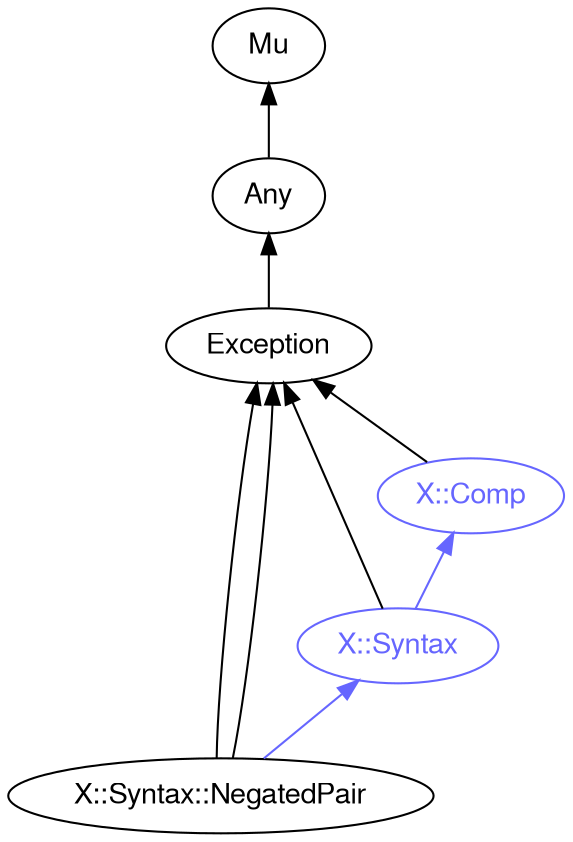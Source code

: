 digraph "perl6-type-graph" {
    rankdir=BT;
    splines=polyline;
    overlap=false; 
    // Types
    "X::Syntax::NegatedPair" [color="#000000", fontcolor="#000000", href="/type/X::Syntax::NegatedPair", fontname="FreeSans"];
    "Mu" [color="#000000", fontcolor="#000000", href="/type/Mu", fontname="FreeSans"];
    "Any" [color="#000000", fontcolor="#000000", href="/type/Any", fontname="FreeSans"];
    "Exception" [color="#000000", fontcolor="#000000", href="/type/Exception", fontname="FreeSans"];
    "X::Comp" [color="#6666FF", fontcolor="#6666FF", href="/type/X::Comp", fontname="FreeSans"];
    "X::Syntax" [color="#6666FF", fontcolor="#6666FF", href="/type/X::Syntax", fontname="FreeSans"];

    // Superclasses
    "X::Syntax::NegatedPair" -> "Exception" [color="#000000"];
    "X::Syntax::NegatedPair" -> "Exception" [color="#000000"];
    "Any" -> "Mu" [color="#000000"];
    "Exception" -> "Any" [color="#000000"];
    "X::Comp" -> "Exception" [color="#000000"];
    "X::Syntax" -> "Exception" [color="#000000"];

    // Roles
    "X::Syntax::NegatedPair" -> "X::Syntax" [color="#6666FF"];
    "X::Syntax" -> "X::Comp" [color="#6666FF"];
}
